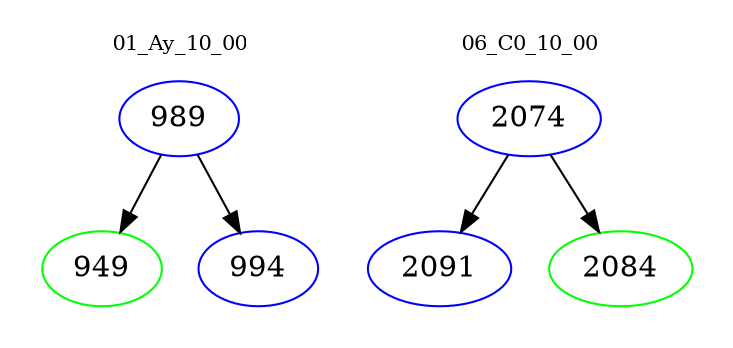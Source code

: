 digraph{
subgraph cluster_0 {
color = white
label = "01_Ay_10_00";
fontsize=10;
T0_989 [label="989", color="blue"]
T0_989 -> T0_949 [color="black"]
T0_949 [label="949", color="green"]
T0_989 -> T0_994 [color="black"]
T0_994 [label="994", color="blue"]
}
subgraph cluster_1 {
color = white
label = "06_C0_10_00";
fontsize=10;
T1_2074 [label="2074", color="blue"]
T1_2074 -> T1_2091 [color="black"]
T1_2091 [label="2091", color="blue"]
T1_2074 -> T1_2084 [color="black"]
T1_2084 [label="2084", color="green"]
}
}
